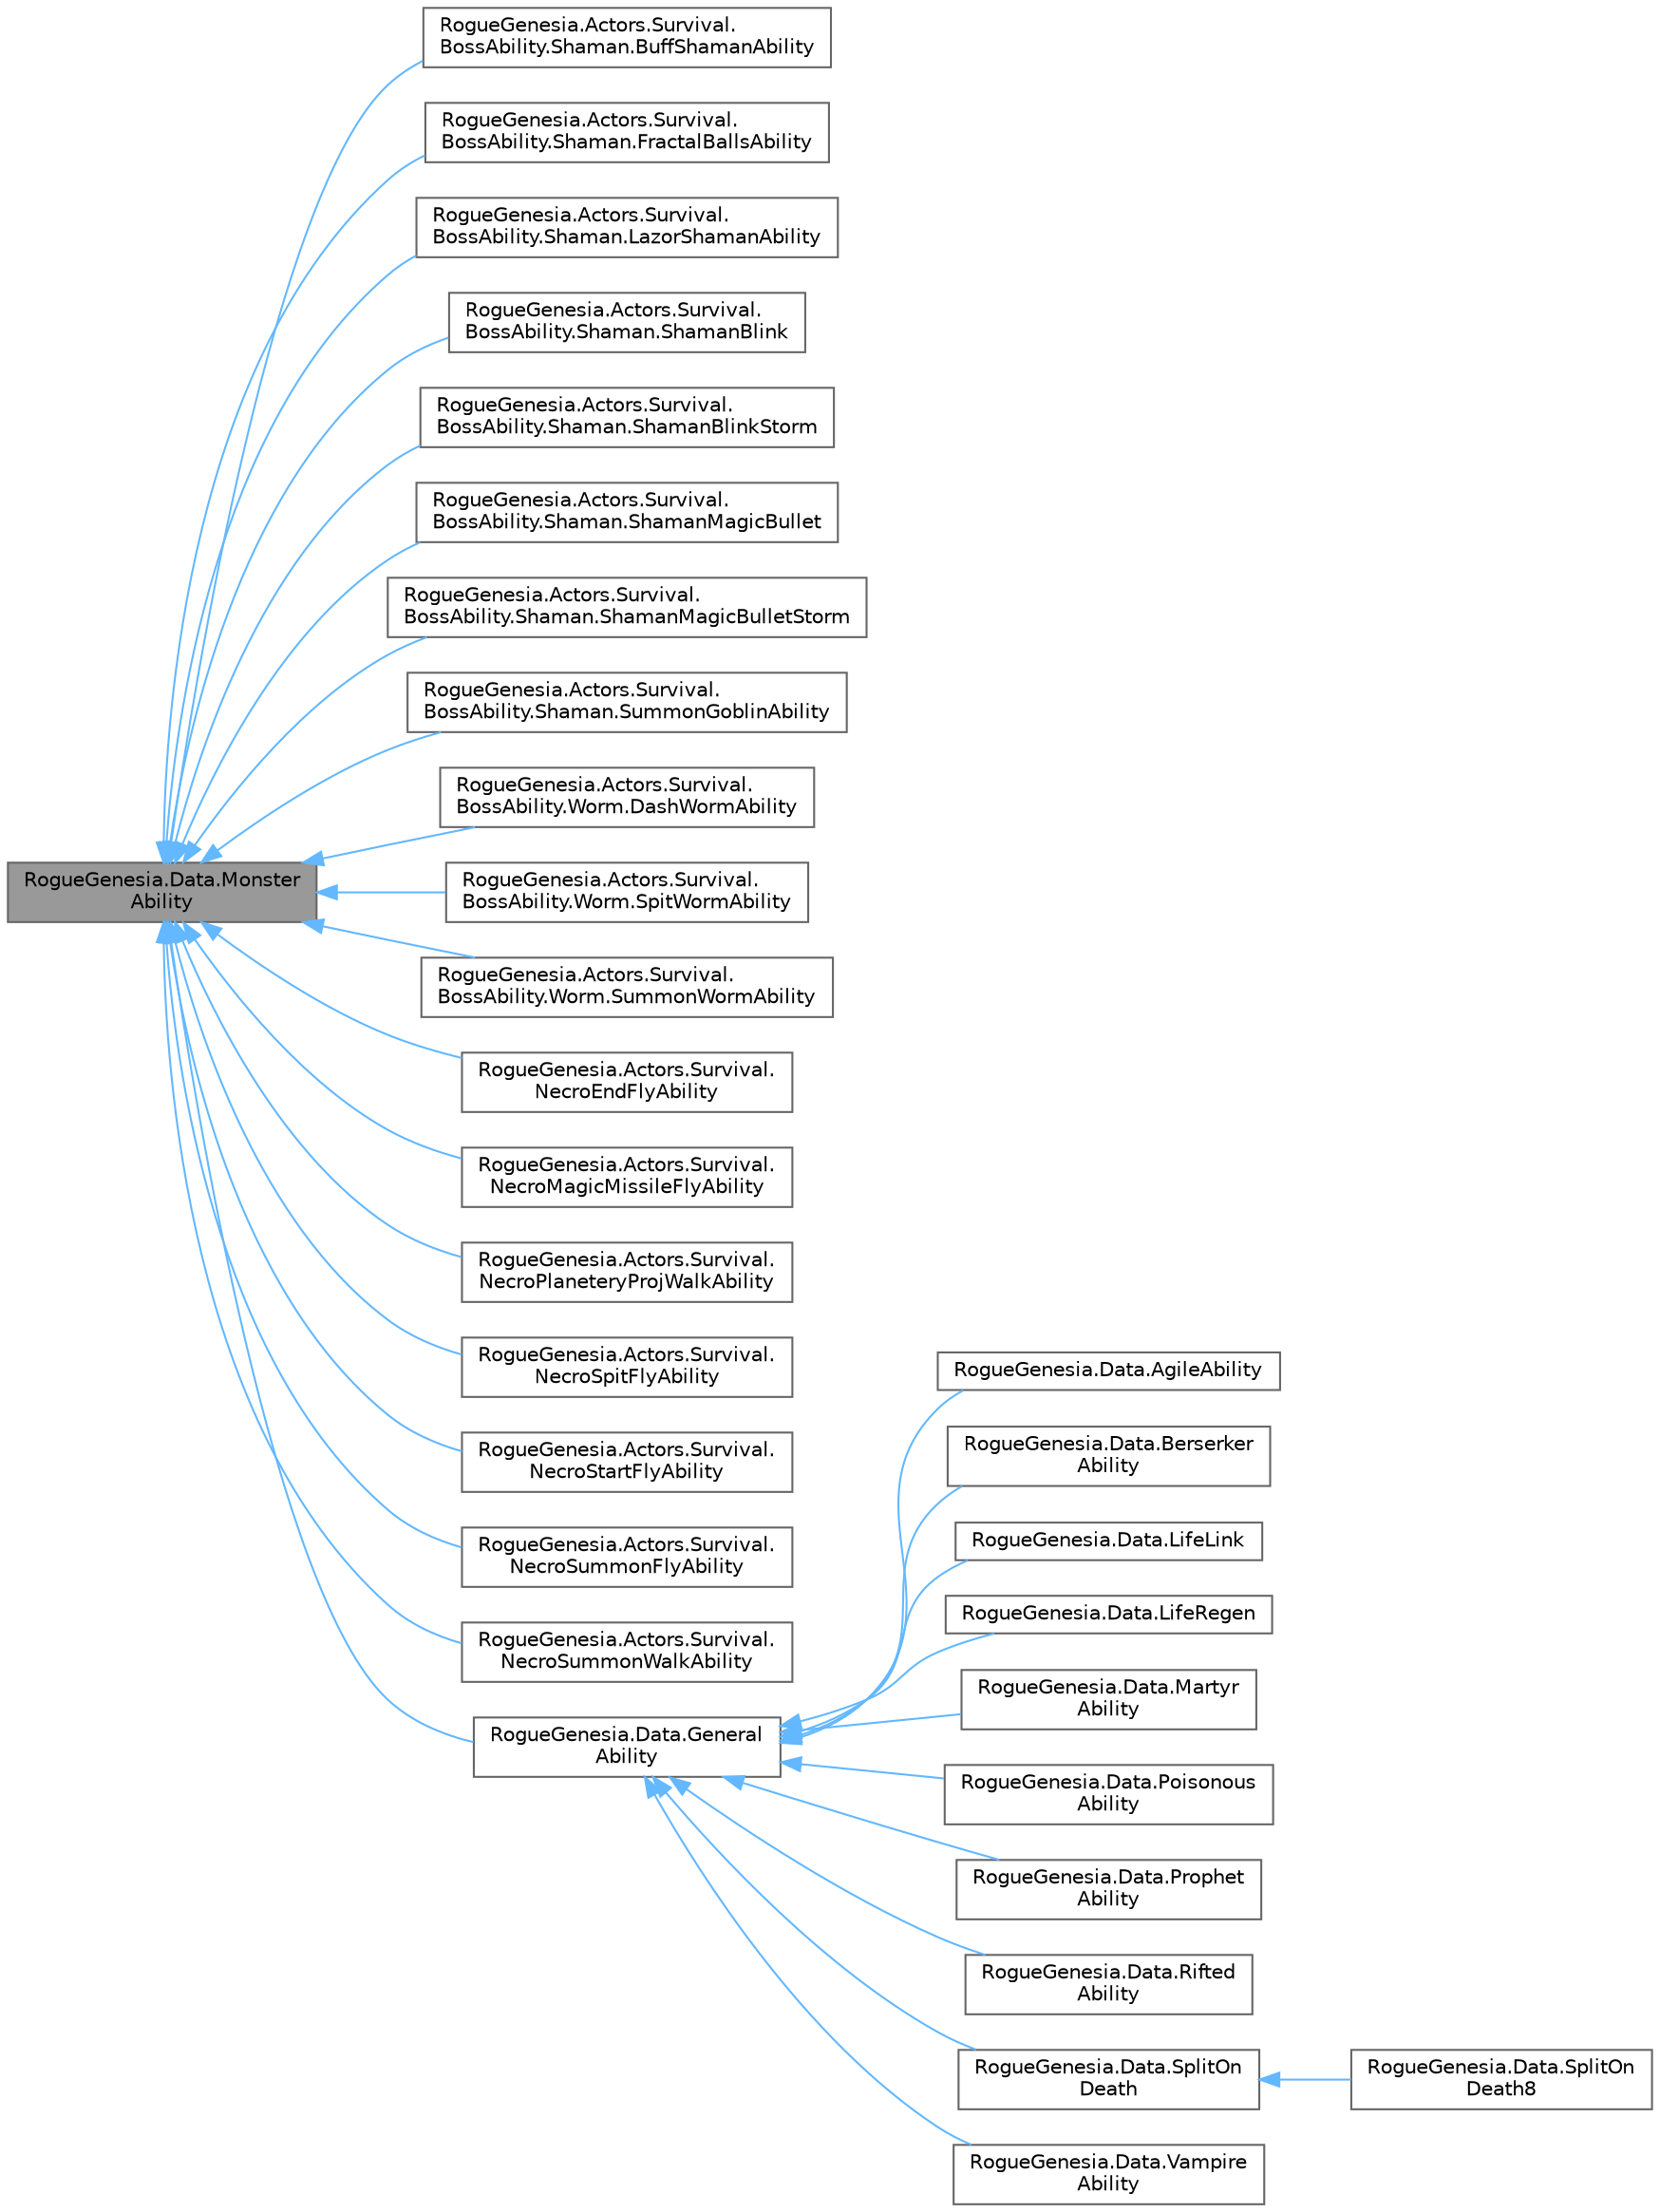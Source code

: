 digraph "RogueGenesia.Data.MonsterAbility"
{
 // LATEX_PDF_SIZE
  bgcolor="transparent";
  edge [fontname=Helvetica,fontsize=10,labelfontname=Helvetica,labelfontsize=10];
  node [fontname=Helvetica,fontsize=10,shape=box,height=0.2,width=0.4];
  rankdir="LR";
  Node1 [label="RogueGenesia.Data.Monster\lAbility",height=0.2,width=0.4,color="gray40", fillcolor="grey60", style="filled", fontcolor="black",tooltip=" "];
  Node1 -> Node2 [dir="back",color="steelblue1",style="solid"];
  Node2 [label="RogueGenesia.Actors.Survival.\lBossAbility.Shaman.BuffShamanAbility",height=0.2,width=0.4,color="gray40", fillcolor="white", style="filled",URL="$class_rogue_genesia_1_1_actors_1_1_survival_1_1_boss_ability_1_1_shaman_1_1_buff_shaman_ability.html",tooltip=" "];
  Node1 -> Node3 [dir="back",color="steelblue1",style="solid"];
  Node3 [label="RogueGenesia.Actors.Survival.\lBossAbility.Shaman.FractalBallsAbility",height=0.2,width=0.4,color="gray40", fillcolor="white", style="filled",URL="$class_rogue_genesia_1_1_actors_1_1_survival_1_1_boss_ability_1_1_shaman_1_1_fractal_balls_ability.html",tooltip=" "];
  Node1 -> Node4 [dir="back",color="steelblue1",style="solid"];
  Node4 [label="RogueGenesia.Actors.Survival.\lBossAbility.Shaman.LazorShamanAbility",height=0.2,width=0.4,color="gray40", fillcolor="white", style="filled",URL="$class_rogue_genesia_1_1_actors_1_1_survival_1_1_boss_ability_1_1_shaman_1_1_lazor_shaman_ability.html",tooltip=" "];
  Node1 -> Node5 [dir="back",color="steelblue1",style="solid"];
  Node5 [label="RogueGenesia.Actors.Survival.\lBossAbility.Shaman.ShamanBlink",height=0.2,width=0.4,color="gray40", fillcolor="white", style="filled",URL="$class_rogue_genesia_1_1_actors_1_1_survival_1_1_boss_ability_1_1_shaman_1_1_shaman_blink.html",tooltip=" "];
  Node1 -> Node6 [dir="back",color="steelblue1",style="solid"];
  Node6 [label="RogueGenesia.Actors.Survival.\lBossAbility.Shaman.ShamanBlinkStorm",height=0.2,width=0.4,color="gray40", fillcolor="white", style="filled",URL="$class_rogue_genesia_1_1_actors_1_1_survival_1_1_boss_ability_1_1_shaman_1_1_shaman_blink_storm.html",tooltip=" "];
  Node1 -> Node7 [dir="back",color="steelblue1",style="solid"];
  Node7 [label="RogueGenesia.Actors.Survival.\lBossAbility.Shaman.ShamanMagicBullet",height=0.2,width=0.4,color="gray40", fillcolor="white", style="filled",URL="$class_rogue_genesia_1_1_actors_1_1_survival_1_1_boss_ability_1_1_shaman_1_1_shaman_magic_bullet.html",tooltip=" "];
  Node1 -> Node8 [dir="back",color="steelblue1",style="solid"];
  Node8 [label="RogueGenesia.Actors.Survival.\lBossAbility.Shaman.ShamanMagicBulletStorm",height=0.2,width=0.4,color="gray40", fillcolor="white", style="filled",URL="$class_rogue_genesia_1_1_actors_1_1_survival_1_1_boss_ability_1_1_shaman_1_1_shaman_magic_bullet_storm.html",tooltip=" "];
  Node1 -> Node9 [dir="back",color="steelblue1",style="solid"];
  Node9 [label="RogueGenesia.Actors.Survival.\lBossAbility.Shaman.SummonGoblinAbility",height=0.2,width=0.4,color="gray40", fillcolor="white", style="filled",URL="$class_rogue_genesia_1_1_actors_1_1_survival_1_1_boss_ability_1_1_shaman_1_1_summon_goblin_ability.html",tooltip=" "];
  Node1 -> Node10 [dir="back",color="steelblue1",style="solid"];
  Node10 [label="RogueGenesia.Actors.Survival.\lBossAbility.Worm.DashWormAbility",height=0.2,width=0.4,color="gray40", fillcolor="white", style="filled",URL="$class_rogue_genesia_1_1_actors_1_1_survival_1_1_boss_ability_1_1_worm_1_1_dash_worm_ability.html",tooltip=" "];
  Node1 -> Node11 [dir="back",color="steelblue1",style="solid"];
  Node11 [label="RogueGenesia.Actors.Survival.\lBossAbility.Worm.SpitWormAbility",height=0.2,width=0.4,color="gray40", fillcolor="white", style="filled",URL="$class_rogue_genesia_1_1_actors_1_1_survival_1_1_boss_ability_1_1_worm_1_1_spit_worm_ability.html",tooltip=" "];
  Node1 -> Node12 [dir="back",color="steelblue1",style="solid"];
  Node12 [label="RogueGenesia.Actors.Survival.\lBossAbility.Worm.SummonWormAbility",height=0.2,width=0.4,color="gray40", fillcolor="white", style="filled",URL="$class_rogue_genesia_1_1_actors_1_1_survival_1_1_boss_ability_1_1_worm_1_1_summon_worm_ability.html",tooltip=" "];
  Node1 -> Node13 [dir="back",color="steelblue1",style="solid"];
  Node13 [label="RogueGenesia.Actors.Survival.\lNecroEndFlyAbility",height=0.2,width=0.4,color="gray40", fillcolor="white", style="filled",URL="$class_rogue_genesia_1_1_actors_1_1_survival_1_1_necro_end_fly_ability.html",tooltip=" "];
  Node1 -> Node14 [dir="back",color="steelblue1",style="solid"];
  Node14 [label="RogueGenesia.Actors.Survival.\lNecroMagicMissileFlyAbility",height=0.2,width=0.4,color="gray40", fillcolor="white", style="filled",URL="$class_rogue_genesia_1_1_actors_1_1_survival_1_1_necro_magic_missile_fly_ability.html",tooltip=" "];
  Node1 -> Node15 [dir="back",color="steelblue1",style="solid"];
  Node15 [label="RogueGenesia.Actors.Survival.\lNecroPlaneteryProjWalkAbility",height=0.2,width=0.4,color="gray40", fillcolor="white", style="filled",URL="$class_rogue_genesia_1_1_actors_1_1_survival_1_1_necro_planetery_proj_walk_ability.html",tooltip=" "];
  Node1 -> Node16 [dir="back",color="steelblue1",style="solid"];
  Node16 [label="RogueGenesia.Actors.Survival.\lNecroSpitFlyAbility",height=0.2,width=0.4,color="gray40", fillcolor="white", style="filled",URL="$class_rogue_genesia_1_1_actors_1_1_survival_1_1_necro_spit_fly_ability.html",tooltip=" "];
  Node1 -> Node17 [dir="back",color="steelblue1",style="solid"];
  Node17 [label="RogueGenesia.Actors.Survival.\lNecroStartFlyAbility",height=0.2,width=0.4,color="gray40", fillcolor="white", style="filled",URL="$class_rogue_genesia_1_1_actors_1_1_survival_1_1_necro_start_fly_ability.html",tooltip=" "];
  Node1 -> Node18 [dir="back",color="steelblue1",style="solid"];
  Node18 [label="RogueGenesia.Actors.Survival.\lNecroSummonFlyAbility",height=0.2,width=0.4,color="gray40", fillcolor="white", style="filled",URL="$class_rogue_genesia_1_1_actors_1_1_survival_1_1_necro_summon_fly_ability.html",tooltip=" "];
  Node1 -> Node19 [dir="back",color="steelblue1",style="solid"];
  Node19 [label="RogueGenesia.Actors.Survival.\lNecroSummonWalkAbility",height=0.2,width=0.4,color="gray40", fillcolor="white", style="filled",URL="$class_rogue_genesia_1_1_actors_1_1_survival_1_1_necro_summon_walk_ability.html",tooltip=" "];
  Node1 -> Node20 [dir="back",color="steelblue1",style="solid"];
  Node20 [label="RogueGenesia.Data.General\lAbility",height=0.2,width=0.4,color="gray40", fillcolor="white", style="filled",URL="$class_rogue_genesia_1_1_data_1_1_general_ability.html",tooltip=" "];
  Node20 -> Node21 [dir="back",color="steelblue1",style="solid"];
  Node21 [label="RogueGenesia.Data.AgileAbility",height=0.2,width=0.4,color="gray40", fillcolor="white", style="filled",URL="$class_rogue_genesia_1_1_data_1_1_agile_ability.html",tooltip=" "];
  Node20 -> Node22 [dir="back",color="steelblue1",style="solid"];
  Node22 [label="RogueGenesia.Data.Berserker\lAbility",height=0.2,width=0.4,color="gray40", fillcolor="white", style="filled",URL="$class_rogue_genesia_1_1_data_1_1_berserker_ability.html",tooltip=" "];
  Node20 -> Node23 [dir="back",color="steelblue1",style="solid"];
  Node23 [label="RogueGenesia.Data.LifeLink",height=0.2,width=0.4,color="gray40", fillcolor="white", style="filled",URL="$class_rogue_genesia_1_1_data_1_1_life_link.html",tooltip=" "];
  Node20 -> Node24 [dir="back",color="steelblue1",style="solid"];
  Node24 [label="RogueGenesia.Data.LifeRegen",height=0.2,width=0.4,color="gray40", fillcolor="white", style="filled",URL="$class_rogue_genesia_1_1_data_1_1_life_regen.html",tooltip=" "];
  Node20 -> Node25 [dir="back",color="steelblue1",style="solid"];
  Node25 [label="RogueGenesia.Data.Martyr\lAbility",height=0.2,width=0.4,color="gray40", fillcolor="white", style="filled",URL="$class_rogue_genesia_1_1_data_1_1_martyr_ability.html",tooltip=" "];
  Node20 -> Node26 [dir="back",color="steelblue1",style="solid"];
  Node26 [label="RogueGenesia.Data.Poisonous\lAbility",height=0.2,width=0.4,color="gray40", fillcolor="white", style="filled",URL="$class_rogue_genesia_1_1_data_1_1_poisonous_ability.html",tooltip=" "];
  Node20 -> Node27 [dir="back",color="steelblue1",style="solid"];
  Node27 [label="RogueGenesia.Data.Prophet\lAbility",height=0.2,width=0.4,color="gray40", fillcolor="white", style="filled",URL="$class_rogue_genesia_1_1_data_1_1_prophet_ability.html",tooltip=" "];
  Node20 -> Node28 [dir="back",color="steelblue1",style="solid"];
  Node28 [label="RogueGenesia.Data.Rifted\lAbility",height=0.2,width=0.4,color="gray40", fillcolor="white", style="filled",URL="$class_rogue_genesia_1_1_data_1_1_rifted_ability.html",tooltip=" "];
  Node20 -> Node29 [dir="back",color="steelblue1",style="solid"];
  Node29 [label="RogueGenesia.Data.SplitOn\lDeath",height=0.2,width=0.4,color="gray40", fillcolor="white", style="filled",URL="$class_rogue_genesia_1_1_data_1_1_split_on_death.html",tooltip=" "];
  Node29 -> Node30 [dir="back",color="steelblue1",style="solid"];
  Node30 [label="RogueGenesia.Data.SplitOn\lDeath8",height=0.2,width=0.4,color="gray40", fillcolor="white", style="filled",URL="$class_rogue_genesia_1_1_data_1_1_split_on_death8.html",tooltip=" "];
  Node20 -> Node31 [dir="back",color="steelblue1",style="solid"];
  Node31 [label="RogueGenesia.Data.Vampire\lAbility",height=0.2,width=0.4,color="gray40", fillcolor="white", style="filled",URL="$class_rogue_genesia_1_1_data_1_1_vampire_ability.html",tooltip=" "];
}
